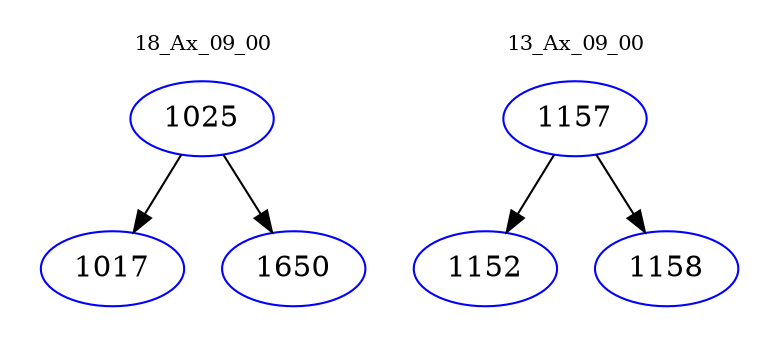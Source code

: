 digraph{
subgraph cluster_0 {
color = white
label = "18_Ax_09_00";
fontsize=10;
T0_1025 [label="1025", color="blue"]
T0_1025 -> T0_1017 [color="black"]
T0_1017 [label="1017", color="blue"]
T0_1025 -> T0_1650 [color="black"]
T0_1650 [label="1650", color="blue"]
}
subgraph cluster_1 {
color = white
label = "13_Ax_09_00";
fontsize=10;
T1_1157 [label="1157", color="blue"]
T1_1157 -> T1_1152 [color="black"]
T1_1152 [label="1152", color="blue"]
T1_1157 -> T1_1158 [color="black"]
T1_1158 [label="1158", color="blue"]
}
}

